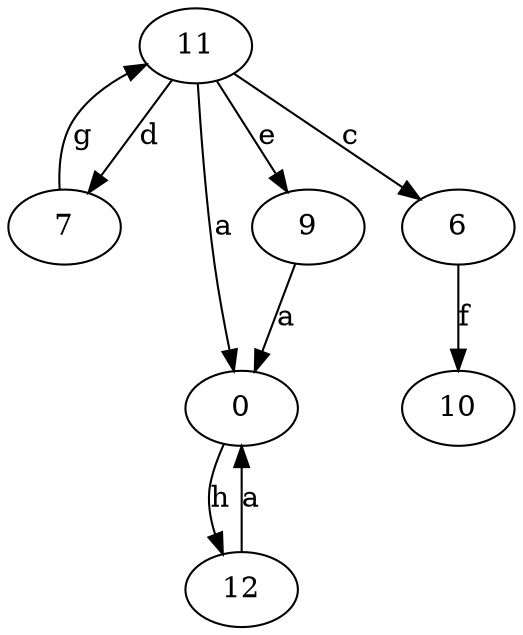 strict digraph  {
0;
6;
7;
9;
10;
11;
12;
0 -> 12  [label=h];
6 -> 10  [label=f];
7 -> 11  [label=g];
9 -> 0  [label=a];
11 -> 0  [label=a];
11 -> 6  [label=c];
11 -> 7  [label=d];
11 -> 9  [label=e];
12 -> 0  [label=a];
}
